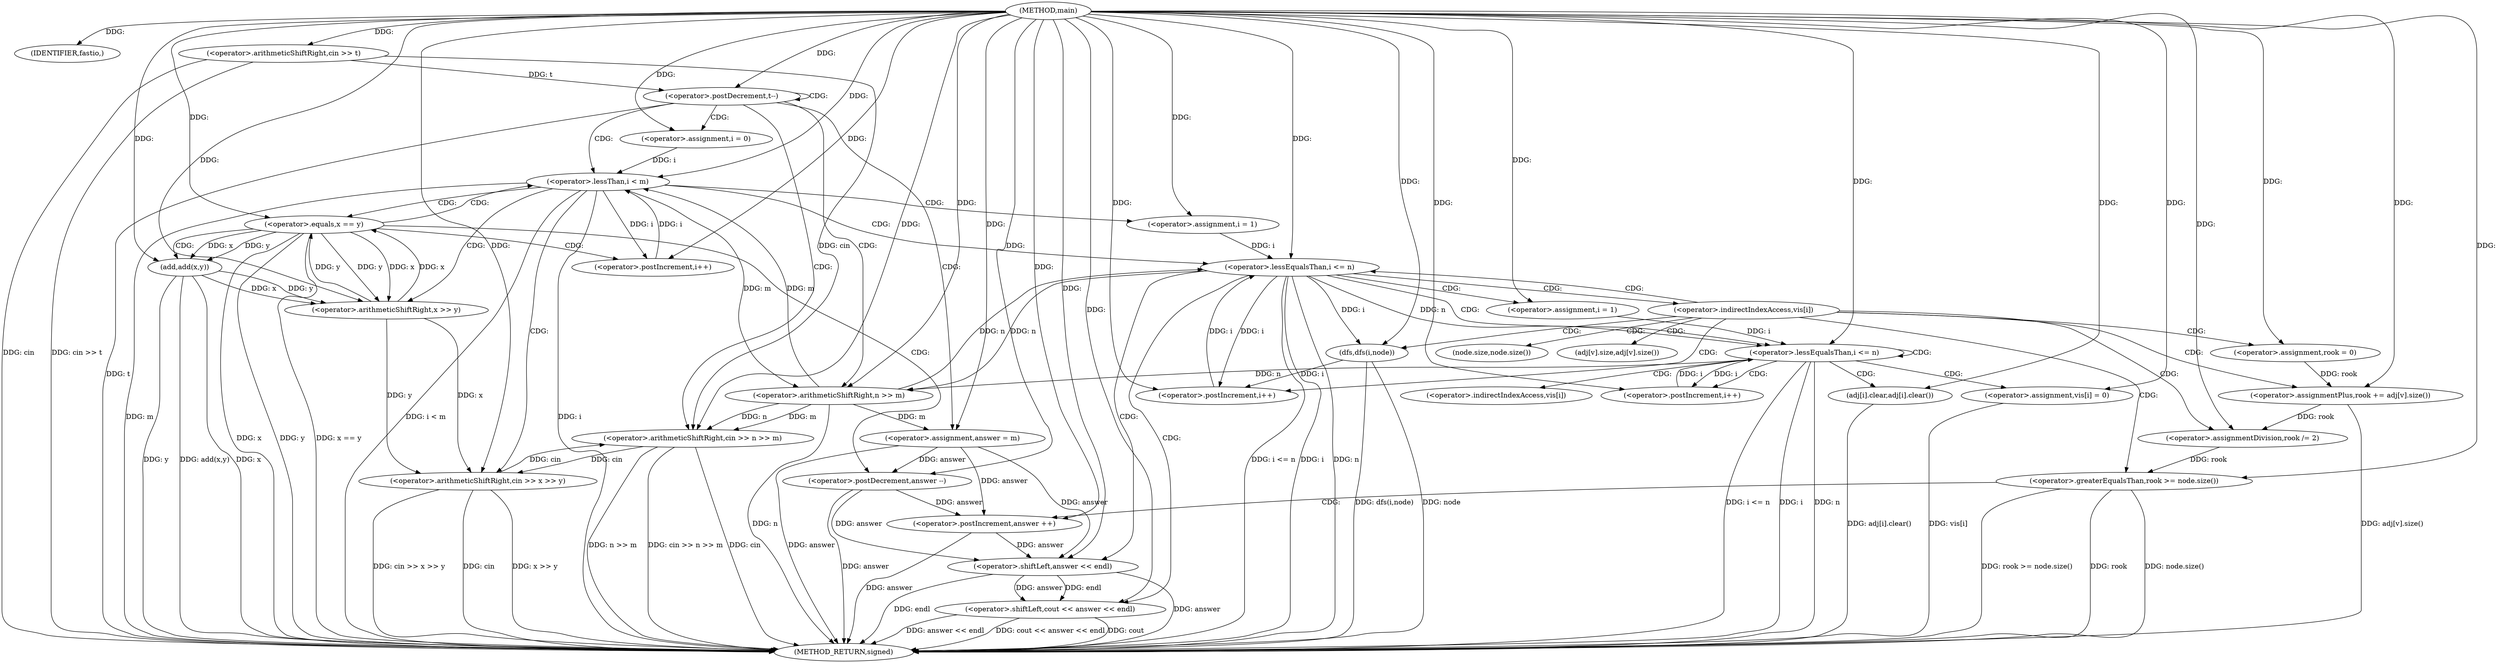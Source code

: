 digraph "main" {  
"1000138" [label = "(METHOD,main)" ]
"1000249" [label = "(METHOD_RETURN,signed)" ]
"1000140" [label = "(IDENTIFIER,fastio,)" ]
"1000142" [label = "(<operator>.arithmeticShiftRight,cin >> t)" ]
"1000146" [label = "(<operator>.postDecrement,t--)" ]
"1000151" [label = "(<operator>.arithmeticShiftRight,cin >> n >> m)" ]
"1000157" [label = "(<operator>.assignment,answer = m)" ]
"1000227" [label = "(<operator>.shiftLeft,cout << answer << endl)" ]
"1000162" [label = "(<operator>.assignment,i = 0)" ]
"1000165" [label = "(<operator>.lessThan,i < m)" ]
"1000168" [label = "(<operator>.postIncrement,i++)" ]
"1000191" [label = "(<operator>.assignment,i = 1)" ]
"1000194" [label = "(<operator>.lessEqualsThan,i <= n)" ]
"1000197" [label = "(<operator>.postIncrement,i++)" ]
"1000234" [label = "(<operator>.assignment,i = 1)" ]
"1000237" [label = "(<operator>.lessEqualsThan,i <= n)" ]
"1000240" [label = "(<operator>.postIncrement,i++)" ]
"1000153" [label = "(<operator>.arithmeticShiftRight,n >> m)" ]
"1000173" [label = "(<operator>.arithmeticShiftRight,cin >> x >> y)" ]
"1000186" [label = "(add,add(x,y))" ]
"1000206" [label = "(dfs,dfs(i,node))" ]
"1000210" [label = "(<operator>.assignment,rook = 0)" ]
"1000218" [label = "(<operator>.assignmentDivision,rook /= 2)" ]
"1000229" [label = "(<operator>.shiftLeft,answer << endl)" ]
"1000243" [label = "(adj[i].clear,adj[i].clear())" ]
"1000244" [label = "(<operator>.assignment,vis[i] = 0)" ]
"1000179" [label = "(<operator>.equals,x == y)" ]
"1000215" [label = "(<operator>.assignmentPlus,rook += adj[v].size())" ]
"1000222" [label = "(<operator>.greaterEqualsThan,rook >= node.size())" ]
"1000225" [label = "(<operator>.postIncrement,answer ++)" ]
"1000175" [label = "(<operator>.arithmeticShiftRight,x >> y)" ]
"1000183" [label = "(<operator>.postDecrement,answer --)" ]
"1000201" [label = "(<operator>.indirectIndexAccess,vis[i])" ]
"1000245" [label = "(<operator>.indirectIndexAccess,vis[i])" ]
"1000217" [label = "(adj[v].size,adj[v].size())" ]
"1000224" [label = "(node.size,node.size())" ]
  "1000142" -> "1000249"  [ label = "DDG: cin"] 
  "1000142" -> "1000249"  [ label = "DDG: cin >> t"] 
  "1000146" -> "1000249"  [ label = "DDG: t"] 
  "1000151" -> "1000249"  [ label = "DDG: cin"] 
  "1000153" -> "1000249"  [ label = "DDG: n"] 
  "1000151" -> "1000249"  [ label = "DDG: n >> m"] 
  "1000151" -> "1000249"  [ label = "DDG: cin >> n >> m"] 
  "1000157" -> "1000249"  [ label = "DDG: answer"] 
  "1000165" -> "1000249"  [ label = "DDG: i"] 
  "1000165" -> "1000249"  [ label = "DDG: m"] 
  "1000165" -> "1000249"  [ label = "DDG: i < m"] 
  "1000194" -> "1000249"  [ label = "DDG: i"] 
  "1000194" -> "1000249"  [ label = "DDG: n"] 
  "1000194" -> "1000249"  [ label = "DDG: i <= n"] 
  "1000229" -> "1000249"  [ label = "DDG: answer"] 
  "1000227" -> "1000249"  [ label = "DDG: answer << endl"] 
  "1000227" -> "1000249"  [ label = "DDG: cout << answer << endl"] 
  "1000237" -> "1000249"  [ label = "DDG: i"] 
  "1000237" -> "1000249"  [ label = "DDG: n"] 
  "1000237" -> "1000249"  [ label = "DDG: i <= n"] 
  "1000243" -> "1000249"  [ label = "DDG: adj[i].clear()"] 
  "1000244" -> "1000249"  [ label = "DDG: vis[i]"] 
  "1000206" -> "1000249"  [ label = "DDG: node"] 
  "1000206" -> "1000249"  [ label = "DDG: dfs(i,node)"] 
  "1000215" -> "1000249"  [ label = "DDG: adj[v].size()"] 
  "1000222" -> "1000249"  [ label = "DDG: rook"] 
  "1000222" -> "1000249"  [ label = "DDG: node.size()"] 
  "1000222" -> "1000249"  [ label = "DDG: rook >= node.size()"] 
  "1000225" -> "1000249"  [ label = "DDG: answer"] 
  "1000173" -> "1000249"  [ label = "DDG: cin"] 
  "1000173" -> "1000249"  [ label = "DDG: x >> y"] 
  "1000173" -> "1000249"  [ label = "DDG: cin >> x >> y"] 
  "1000179" -> "1000249"  [ label = "DDG: x"] 
  "1000179" -> "1000249"  [ label = "DDG: y"] 
  "1000179" -> "1000249"  [ label = "DDG: x == y"] 
  "1000186" -> "1000249"  [ label = "DDG: x"] 
  "1000186" -> "1000249"  [ label = "DDG: y"] 
  "1000186" -> "1000249"  [ label = "DDG: add(x,y)"] 
  "1000183" -> "1000249"  [ label = "DDG: answer"] 
  "1000229" -> "1000249"  [ label = "DDG: endl"] 
  "1000227" -> "1000249"  [ label = "DDG: cout"] 
  "1000138" -> "1000140"  [ label = "DDG: "] 
  "1000138" -> "1000142"  [ label = "DDG: "] 
  "1000142" -> "1000146"  [ label = "DDG: t"] 
  "1000138" -> "1000146"  [ label = "DDG: "] 
  "1000153" -> "1000157"  [ label = "DDG: m"] 
  "1000138" -> "1000157"  [ label = "DDG: "] 
  "1000142" -> "1000151"  [ label = "DDG: cin"] 
  "1000173" -> "1000151"  [ label = "DDG: cin"] 
  "1000138" -> "1000151"  [ label = "DDG: "] 
  "1000153" -> "1000151"  [ label = "DDG: m"] 
  "1000153" -> "1000151"  [ label = "DDG: n"] 
  "1000138" -> "1000162"  [ label = "DDG: "] 
  "1000138" -> "1000191"  [ label = "DDG: "] 
  "1000138" -> "1000227"  [ label = "DDG: "] 
  "1000229" -> "1000227"  [ label = "DDG: endl"] 
  "1000229" -> "1000227"  [ label = "DDG: answer"] 
  "1000138" -> "1000234"  [ label = "DDG: "] 
  "1000194" -> "1000153"  [ label = "DDG: n"] 
  "1000237" -> "1000153"  [ label = "DDG: n"] 
  "1000138" -> "1000153"  [ label = "DDG: "] 
  "1000165" -> "1000153"  [ label = "DDG: m"] 
  "1000162" -> "1000165"  [ label = "DDG: i"] 
  "1000168" -> "1000165"  [ label = "DDG: i"] 
  "1000138" -> "1000165"  [ label = "DDG: "] 
  "1000153" -> "1000165"  [ label = "DDG: m"] 
  "1000165" -> "1000168"  [ label = "DDG: i"] 
  "1000138" -> "1000168"  [ label = "DDG: "] 
  "1000191" -> "1000194"  [ label = "DDG: i"] 
  "1000197" -> "1000194"  [ label = "DDG: i"] 
  "1000138" -> "1000194"  [ label = "DDG: "] 
  "1000153" -> "1000194"  [ label = "DDG: n"] 
  "1000194" -> "1000197"  [ label = "DDG: i"] 
  "1000206" -> "1000197"  [ label = "DDG: i"] 
  "1000138" -> "1000197"  [ label = "DDG: "] 
  "1000138" -> "1000210"  [ label = "DDG: "] 
  "1000138" -> "1000218"  [ label = "DDG: "] 
  "1000157" -> "1000229"  [ label = "DDG: answer"] 
  "1000225" -> "1000229"  [ label = "DDG: answer"] 
  "1000183" -> "1000229"  [ label = "DDG: answer"] 
  "1000138" -> "1000229"  [ label = "DDG: "] 
  "1000234" -> "1000237"  [ label = "DDG: i"] 
  "1000240" -> "1000237"  [ label = "DDG: i"] 
  "1000138" -> "1000237"  [ label = "DDG: "] 
  "1000194" -> "1000237"  [ label = "DDG: n"] 
  "1000237" -> "1000240"  [ label = "DDG: i"] 
  "1000138" -> "1000240"  [ label = "DDG: "] 
  "1000138" -> "1000243"  [ label = "DDG: "] 
  "1000138" -> "1000244"  [ label = "DDG: "] 
  "1000151" -> "1000173"  [ label = "DDG: cin"] 
  "1000138" -> "1000173"  [ label = "DDG: "] 
  "1000175" -> "1000173"  [ label = "DDG: x"] 
  "1000175" -> "1000173"  [ label = "DDG: y"] 
  "1000179" -> "1000186"  [ label = "DDG: x"] 
  "1000138" -> "1000186"  [ label = "DDG: "] 
  "1000179" -> "1000186"  [ label = "DDG: y"] 
  "1000194" -> "1000206"  [ label = "DDG: i"] 
  "1000138" -> "1000206"  [ label = "DDG: "] 
  "1000138" -> "1000215"  [ label = "DDG: "] 
  "1000215" -> "1000218"  [ label = "DDG: rook"] 
  "1000179" -> "1000175"  [ label = "DDG: x"] 
  "1000186" -> "1000175"  [ label = "DDG: x"] 
  "1000138" -> "1000175"  [ label = "DDG: "] 
  "1000179" -> "1000175"  [ label = "DDG: y"] 
  "1000186" -> "1000175"  [ label = "DDG: y"] 
  "1000175" -> "1000179"  [ label = "DDG: x"] 
  "1000138" -> "1000179"  [ label = "DDG: "] 
  "1000175" -> "1000179"  [ label = "DDG: y"] 
  "1000210" -> "1000215"  [ label = "DDG: rook"] 
  "1000218" -> "1000222"  [ label = "DDG: rook"] 
  "1000138" -> "1000222"  [ label = "DDG: "] 
  "1000157" -> "1000225"  [ label = "DDG: answer"] 
  "1000183" -> "1000225"  [ label = "DDG: answer"] 
  "1000138" -> "1000225"  [ label = "DDG: "] 
  "1000157" -> "1000183"  [ label = "DDG: answer"] 
  "1000138" -> "1000183"  [ label = "DDG: "] 
  "1000146" -> "1000153"  [ label = "CDG: "] 
  "1000146" -> "1000165"  [ label = "CDG: "] 
  "1000146" -> "1000157"  [ label = "CDG: "] 
  "1000146" -> "1000151"  [ label = "CDG: "] 
  "1000146" -> "1000146"  [ label = "CDG: "] 
  "1000146" -> "1000162"  [ label = "CDG: "] 
  "1000165" -> "1000191"  [ label = "CDG: "] 
  "1000165" -> "1000173"  [ label = "CDG: "] 
  "1000165" -> "1000175"  [ label = "CDG: "] 
  "1000165" -> "1000179"  [ label = "CDG: "] 
  "1000165" -> "1000194"  [ label = "CDG: "] 
  "1000194" -> "1000227"  [ label = "CDG: "] 
  "1000194" -> "1000229"  [ label = "CDG: "] 
  "1000194" -> "1000234"  [ label = "CDG: "] 
  "1000194" -> "1000237"  [ label = "CDG: "] 
  "1000194" -> "1000201"  [ label = "CDG: "] 
  "1000237" -> "1000243"  [ label = "CDG: "] 
  "1000237" -> "1000244"  [ label = "CDG: "] 
  "1000237" -> "1000237"  [ label = "CDG: "] 
  "1000237" -> "1000240"  [ label = "CDG: "] 
  "1000237" -> "1000245"  [ label = "CDG: "] 
  "1000179" -> "1000186"  [ label = "CDG: "] 
  "1000179" -> "1000183"  [ label = "CDG: "] 
  "1000179" -> "1000165"  [ label = "CDG: "] 
  "1000179" -> "1000168"  [ label = "CDG: "] 
  "1000201" -> "1000197"  [ label = "CDG: "] 
  "1000201" -> "1000210"  [ label = "CDG: "] 
  "1000201" -> "1000215"  [ label = "CDG: "] 
  "1000201" -> "1000222"  [ label = "CDG: "] 
  "1000201" -> "1000206"  [ label = "CDG: "] 
  "1000201" -> "1000218"  [ label = "CDG: "] 
  "1000201" -> "1000224"  [ label = "CDG: "] 
  "1000201" -> "1000194"  [ label = "CDG: "] 
  "1000201" -> "1000217"  [ label = "CDG: "] 
  "1000222" -> "1000225"  [ label = "CDG: "] 
}
